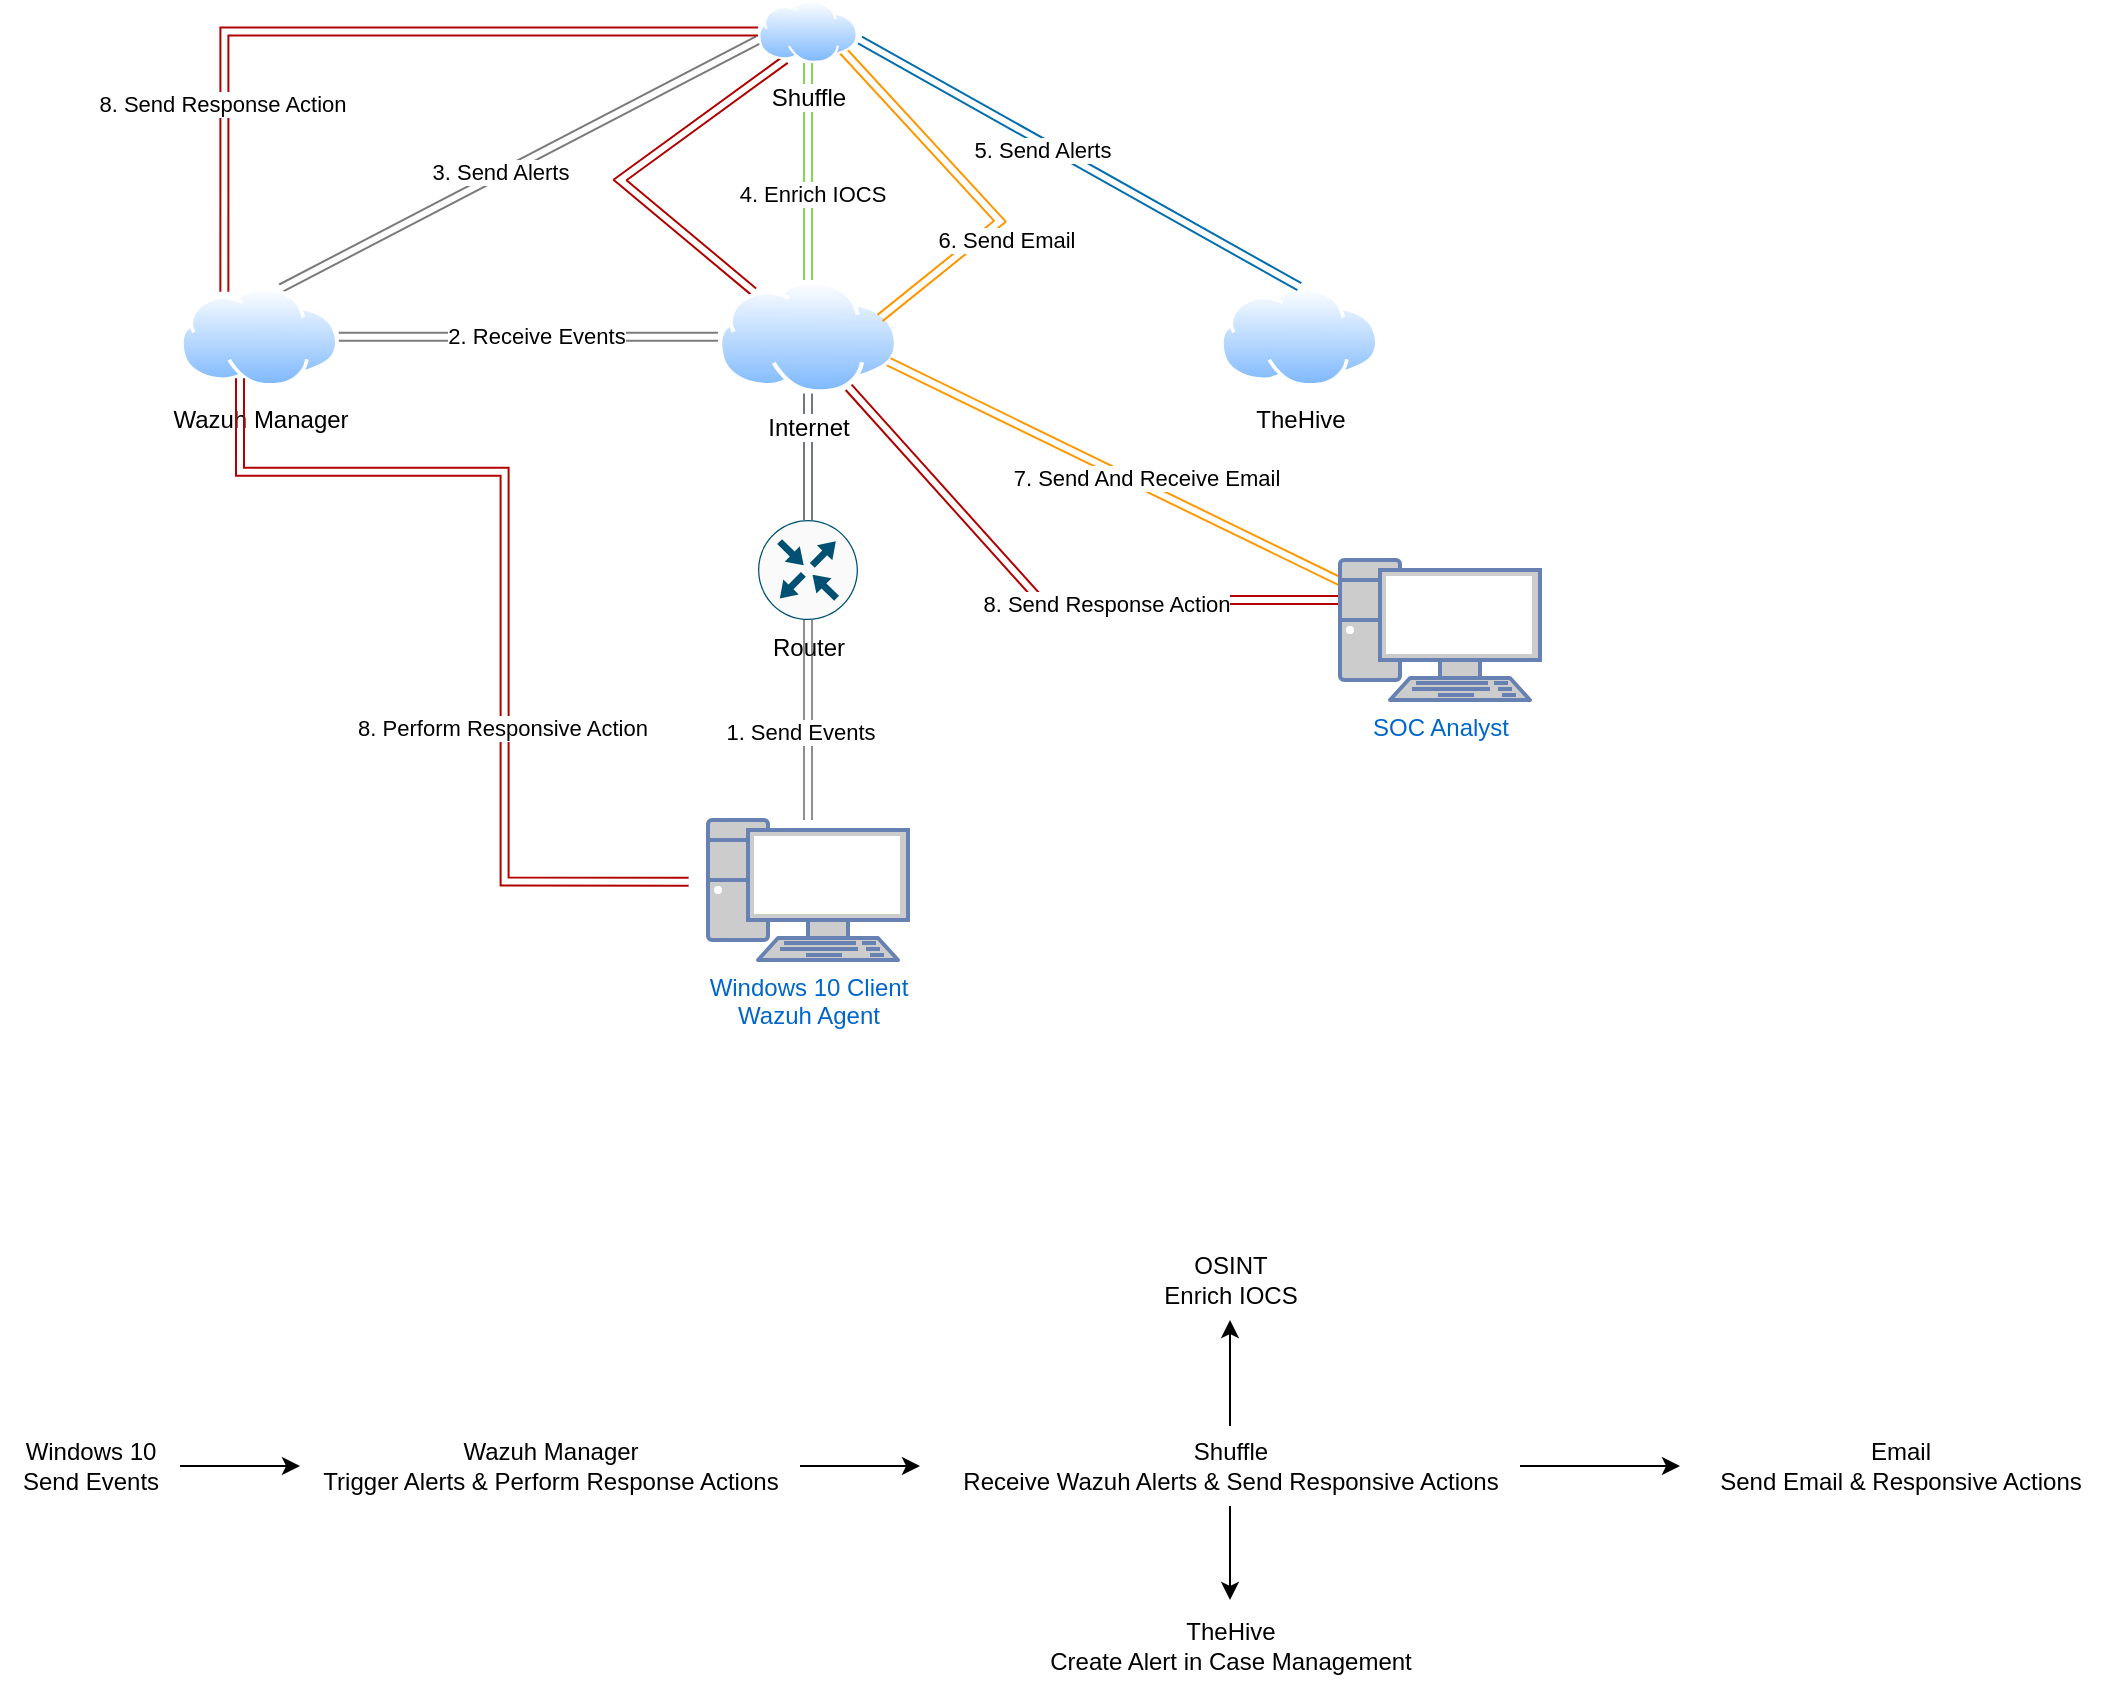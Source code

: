 <mxfile version="26.2.8">
  <diagram name="Page-1" id="g_066_nedVKF8JUPNaa8">
    <mxGraphModel dx="1044" dy="527" grid="1" gridSize="10" guides="1" tooltips="1" connect="1" arrows="1" fold="1" page="1" pageScale="1" pageWidth="827" pageHeight="1169" math="0" shadow="0">
      <root>
        <mxCell id="0" />
        <mxCell id="1" parent="0" />
        <mxCell id="AHIDOIKwN_Zopd-SzxPn-8" value="" style="rounded=0;orthogonalLoop=1;jettySize=auto;html=1;startArrow=classic;startFill=1;shape=link;fillColor=#647687;strokeColor=light-dark(#8e8f90, #a9b8c7);" edge="1" parent="1" source="AHIDOIKwN_Zopd-SzxPn-1" target="AHIDOIKwN_Zopd-SzxPn-2">
          <mxGeometry relative="1" as="geometry">
            <Array as="points" />
          </mxGeometry>
        </mxCell>
        <mxCell id="AHIDOIKwN_Zopd-SzxPn-10" value="1. Send Events" style="edgeLabel;html=1;align=center;verticalAlign=middle;resizable=0;points=[];" vertex="1" connectable="0" parent="AHIDOIKwN_Zopd-SzxPn-8">
          <mxGeometry x="-0.108" y="-2" relative="1" as="geometry">
            <mxPoint x="-6" as="offset" />
          </mxGeometry>
        </mxCell>
        <mxCell id="AHIDOIKwN_Zopd-SzxPn-1" value="Windows 10 Client&lt;div&gt;Wazuh Agent&lt;/div&gt;" style="fontColor=#0066CC;verticalAlign=top;verticalLabelPosition=bottom;labelPosition=center;align=center;html=1;outlineConnect=0;fillColor=#CCCCCC;strokeColor=#6881B3;gradientColor=none;gradientDirection=north;strokeWidth=2;shape=mxgraph.networks.pc;" vertex="1" parent="1">
          <mxGeometry x="364" y="420" width="100" height="70" as="geometry" />
        </mxCell>
        <mxCell id="AHIDOIKwN_Zopd-SzxPn-11" value="" style="edgeStyle=orthogonalEdgeStyle;rounded=0;orthogonalLoop=1;jettySize=auto;html=1;shape=link;fillColor=#647687;strokeColor=light-dark(#74787b, #a9b8c7);" edge="1" parent="1" source="AHIDOIKwN_Zopd-SzxPn-2" target="AHIDOIKwN_Zopd-SzxPn-3">
          <mxGeometry relative="1" as="geometry" />
        </mxCell>
        <mxCell id="AHIDOIKwN_Zopd-SzxPn-2" value="Router" style="sketch=0;points=[[0.5,0,0],[1,0.5,0],[0.5,1,0],[0,0.5,0],[0.145,0.145,0],[0.856,0.145,0],[0.855,0.856,0],[0.145,0.855,0]];verticalLabelPosition=bottom;html=1;verticalAlign=top;aspect=fixed;align=center;pointerEvents=1;shape=mxgraph.cisco19.rect;prIcon=router;fillColor=#FAFAFA;strokeColor=#005073;" vertex="1" parent="1">
          <mxGeometry x="389" y="270" width="50" height="50" as="geometry" />
        </mxCell>
        <mxCell id="AHIDOIKwN_Zopd-SzxPn-13" style="edgeStyle=orthogonalEdgeStyle;rounded=0;orthogonalLoop=1;jettySize=auto;html=1;entryX=1;entryY=0.5;entryDx=0;entryDy=0;shape=link;strokeColor=#7C7C7C;" edge="1" parent="1" source="AHIDOIKwN_Zopd-SzxPn-3" target="AHIDOIKwN_Zopd-SzxPn-4">
          <mxGeometry relative="1" as="geometry" />
        </mxCell>
        <mxCell id="AHIDOIKwN_Zopd-SzxPn-14" value="2. Receive Events" style="edgeLabel;html=1;align=center;verticalAlign=middle;resizable=0;points=[];" vertex="1" connectable="0" parent="AHIDOIKwN_Zopd-SzxPn-13">
          <mxGeometry x="0.203" y="-1" relative="1" as="geometry">
            <mxPoint x="23" as="offset" />
          </mxGeometry>
        </mxCell>
        <mxCell id="AHIDOIKwN_Zopd-SzxPn-29" style="rounded=0;orthogonalLoop=1;jettySize=auto;html=1;entryX=0.25;entryY=1;entryDx=0;entryDy=0;shape=link;fillColor=#e51400;strokeColor=#B20000;" edge="1" parent="1" source="AHIDOIKwN_Zopd-SzxPn-3" target="AHIDOIKwN_Zopd-SzxPn-6">
          <mxGeometry relative="1" as="geometry">
            <Array as="points">
              <mxPoint x="320" y="100" />
            </Array>
          </mxGeometry>
        </mxCell>
        <mxCell id="AHIDOIKwN_Zopd-SzxPn-3" value="Internet" style="image;aspect=fixed;perimeter=ellipsePerimeter;html=1;align=center;shadow=0;dashed=0;spacingTop=3;image=img/lib/active_directory/internet_cloud.svg;" vertex="1" parent="1">
          <mxGeometry x="369" y="150" width="90" height="56.7" as="geometry" />
        </mxCell>
        <mxCell id="AHIDOIKwN_Zopd-SzxPn-15" style="rounded=0;orthogonalLoop=1;jettySize=auto;html=1;entryX=0.25;entryY=0;entryDx=0;entryDy=0;shape=link;strokeColor=#7A7A7A;" edge="1" parent="1">
          <mxGeometry relative="1" as="geometry">
            <mxPoint x="150.51" y="154.018" as="sourcePoint" />
            <mxPoint x="388.998" y="29.995" as="targetPoint" />
          </mxGeometry>
        </mxCell>
        <mxCell id="AHIDOIKwN_Zopd-SzxPn-16" value="3. Send Alerts" style="edgeLabel;html=1;align=center;verticalAlign=middle;resizable=0;points=[];" vertex="1" connectable="0" parent="AHIDOIKwN_Zopd-SzxPn-15">
          <mxGeometry x="-0.006" y="-4" relative="1" as="geometry">
            <mxPoint x="-11" as="offset" />
          </mxGeometry>
        </mxCell>
        <mxCell id="AHIDOIKwN_Zopd-SzxPn-4" value="Wazuh Manager" style="image;aspect=fixed;perimeter=ellipsePerimeter;html=1;align=center;shadow=0;dashed=0;spacingTop=3;image=img/lib/active_directory/internet_cloud.svg;" vertex="1" parent="1">
          <mxGeometry x="100" y="153.35" width="79.37" height="50" as="geometry" />
        </mxCell>
        <mxCell id="AHIDOIKwN_Zopd-SzxPn-5" value="TheHive" style="image;aspect=fixed;perimeter=ellipsePerimeter;html=1;align=center;shadow=0;dashed=0;spacingTop=3;image=img/lib/active_directory/internet_cloud.svg;" vertex="1" parent="1">
          <mxGeometry x="620" y="153.35" width="79.37" height="50" as="geometry" />
        </mxCell>
        <mxCell id="AHIDOIKwN_Zopd-SzxPn-17" style="edgeStyle=orthogonalEdgeStyle;rounded=0;orthogonalLoop=1;jettySize=auto;html=1;exitX=0.5;exitY=1;exitDx=0;exitDy=0;entryX=0.5;entryY=0;entryDx=0;entryDy=0;shape=link;strokeColor=light-dark(#87d756, #73b14c);fillColor=#60a917;" edge="1" parent="1" source="AHIDOIKwN_Zopd-SzxPn-6" target="AHIDOIKwN_Zopd-SzxPn-3">
          <mxGeometry relative="1" as="geometry" />
        </mxCell>
        <mxCell id="AHIDOIKwN_Zopd-SzxPn-18" value="4. Enrich IOCS" style="edgeLabel;html=1;align=center;verticalAlign=middle;resizable=0;points=[];" vertex="1" connectable="0" parent="AHIDOIKwN_Zopd-SzxPn-17">
          <mxGeometry x="0.196" y="2" relative="1" as="geometry">
            <mxPoint as="offset" />
          </mxGeometry>
        </mxCell>
        <mxCell id="AHIDOIKwN_Zopd-SzxPn-19" style="rounded=0;orthogonalLoop=1;jettySize=auto;html=1;entryX=0.5;entryY=0;entryDx=0;entryDy=0;shape=link;fillColor=#1ba1e2;strokeColor=#006EAF;" edge="1" parent="1" target="AHIDOIKwN_Zopd-SzxPn-5">
          <mxGeometry relative="1" as="geometry">
            <mxPoint x="440" y="30" as="sourcePoint" />
          </mxGeometry>
        </mxCell>
        <mxCell id="AHIDOIKwN_Zopd-SzxPn-20" value="5. Send Alerts" style="edgeLabel;html=1;align=center;verticalAlign=middle;resizable=0;points=[];" vertex="1" connectable="0" parent="AHIDOIKwN_Zopd-SzxPn-19">
          <mxGeometry x="-0.162" y="-3" relative="1" as="geometry">
            <mxPoint as="offset" />
          </mxGeometry>
        </mxCell>
        <mxCell id="AHIDOIKwN_Zopd-SzxPn-22" style="rounded=0;orthogonalLoop=1;jettySize=auto;html=1;shape=link;fillColor=#f0a30a;strokeColor=#FF9600;" edge="1" parent="1">
          <mxGeometry relative="1" as="geometry">
            <mxPoint x="450" y="169" as="targetPoint" />
            <mxPoint x="426.568" y="29.995" as="sourcePoint" />
            <Array as="points">
              <mxPoint x="510" y="120.63" />
            </Array>
          </mxGeometry>
        </mxCell>
        <mxCell id="AHIDOIKwN_Zopd-SzxPn-23" value="6. Send Email" style="edgeLabel;html=1;align=center;verticalAlign=middle;resizable=0;points=[];" vertex="1" connectable="0" parent="AHIDOIKwN_Zopd-SzxPn-22">
          <mxGeometry x="0.528" y="1" relative="1" as="geometry">
            <mxPoint x="25" y="-10" as="offset" />
          </mxGeometry>
        </mxCell>
        <mxCell id="AHIDOIKwN_Zopd-SzxPn-30" style="edgeStyle=orthogonalEdgeStyle;rounded=0;orthogonalLoop=1;jettySize=auto;html=1;entryX=0.25;entryY=0;entryDx=0;entryDy=0;shape=link;fillColor=#e51400;strokeColor=#B20000;" edge="1" parent="1" source="AHIDOIKwN_Zopd-SzxPn-6" target="AHIDOIKwN_Zopd-SzxPn-4">
          <mxGeometry relative="1" as="geometry" />
        </mxCell>
        <mxCell id="AHIDOIKwN_Zopd-SzxPn-32" value="8. Send Response Action" style="edgeLabel;html=1;align=center;verticalAlign=middle;resizable=0;points=[];" vertex="1" connectable="0" parent="AHIDOIKwN_Zopd-SzxPn-30">
          <mxGeometry x="0.524" y="-1" relative="1" as="geometry">
            <mxPoint as="offset" />
          </mxGeometry>
        </mxCell>
        <mxCell id="AHIDOIKwN_Zopd-SzxPn-6" value="Shuffle" style="image;aspect=fixed;perimeter=ellipsePerimeter;html=1;align=center;shadow=0;dashed=0;spacingTop=3;image=img/lib/active_directory/internet_cloud.svg;" vertex="1" parent="1">
          <mxGeometry x="389" y="10" width="50" height="31.5" as="geometry" />
        </mxCell>
        <mxCell id="AHIDOIKwN_Zopd-SzxPn-24" style="rounded=0;orthogonalLoop=1;jettySize=auto;html=1;entryX=1;entryY=0.75;entryDx=0;entryDy=0;shape=link;fillColor=#f0a30a;strokeColor=#FF9800;" edge="1" parent="1" source="AHIDOIKwN_Zopd-SzxPn-7" target="AHIDOIKwN_Zopd-SzxPn-3">
          <mxGeometry relative="1" as="geometry" />
        </mxCell>
        <mxCell id="AHIDOIKwN_Zopd-SzxPn-25" value="7. Send And Receive Email" style="edgeLabel;html=1;align=center;verticalAlign=middle;resizable=0;points=[];" vertex="1" connectable="0" parent="AHIDOIKwN_Zopd-SzxPn-24">
          <mxGeometry x="0.166" relative="1" as="geometry">
            <mxPoint x="34" y="12" as="offset" />
          </mxGeometry>
        </mxCell>
        <mxCell id="AHIDOIKwN_Zopd-SzxPn-26" style="rounded=0;orthogonalLoop=1;jettySize=auto;html=1;entryX=0.75;entryY=1;entryDx=0;entryDy=0;shape=link;fillColor=#e51400;strokeColor=#B20000;" edge="1" parent="1" target="AHIDOIKwN_Zopd-SzxPn-3">
          <mxGeometry relative="1" as="geometry">
            <mxPoint x="694" y="310" as="sourcePoint" />
            <mxPoint x="439.002" y="200.005" as="targetPoint" />
            <Array as="points">
              <mxPoint x="530" y="310" />
            </Array>
          </mxGeometry>
        </mxCell>
        <mxCell id="AHIDOIKwN_Zopd-SzxPn-27" value="8. Send Response Action" style="edgeLabel;html=1;align=center;verticalAlign=middle;resizable=0;points=[];" vertex="1" connectable="0" parent="AHIDOIKwN_Zopd-SzxPn-26">
          <mxGeometry x="-0.145" y="2" relative="1" as="geometry">
            <mxPoint as="offset" />
          </mxGeometry>
        </mxCell>
        <mxCell id="AHIDOIKwN_Zopd-SzxPn-7" value="SOC Analyst" style="fontColor=#0066CC;verticalAlign=top;verticalLabelPosition=bottom;labelPosition=center;align=center;html=1;outlineConnect=0;fillColor=#CCCCCC;strokeColor=#6881B3;gradientColor=none;gradientDirection=north;strokeWidth=2;shape=mxgraph.networks.pc;" vertex="1" parent="1">
          <mxGeometry x="680" y="290" width="100" height="70" as="geometry" />
        </mxCell>
        <mxCell id="AHIDOIKwN_Zopd-SzxPn-33" style="edgeStyle=orthogonalEdgeStyle;rounded=0;orthogonalLoop=1;jettySize=auto;html=1;entryX=0;entryY=0.5;entryDx=0;entryDy=0;entryPerimeter=0;shape=link;fillColor=#e51400;strokeColor=#B20000;" edge="1" parent="1">
          <mxGeometry relative="1" as="geometry">
            <mxPoint x="130.005" y="199.18" as="sourcePoint" />
            <mxPoint x="354.32" y="450.83" as="targetPoint" />
            <Array as="points">
              <mxPoint x="130.32" y="245.83" />
              <mxPoint x="262.32" y="245.83" />
              <mxPoint x="262.32" y="450.83" />
            </Array>
          </mxGeometry>
        </mxCell>
        <mxCell id="AHIDOIKwN_Zopd-SzxPn-34" value="8. Perform Responsive Action" style="edgeLabel;html=1;align=center;verticalAlign=middle;resizable=0;points=[];" vertex="1" connectable="0" parent="AHIDOIKwN_Zopd-SzxPn-33">
          <mxGeometry x="0.288" y="-2" relative="1" as="geometry">
            <mxPoint as="offset" />
          </mxGeometry>
        </mxCell>
        <mxCell id="AHIDOIKwN_Zopd-SzxPn-36" style="edgeStyle=orthogonalEdgeStyle;rounded=0;orthogonalLoop=1;jettySize=auto;html=1;" edge="1" parent="1" source="AHIDOIKwN_Zopd-SzxPn-35">
          <mxGeometry relative="1" as="geometry">
            <mxPoint x="160" y="743" as="targetPoint" />
          </mxGeometry>
        </mxCell>
        <mxCell id="AHIDOIKwN_Zopd-SzxPn-35" value="Windows 10&lt;div&gt;Send Events&lt;/div&gt;" style="text;html=1;align=center;verticalAlign=middle;resizable=0;points=[];autosize=1;strokeColor=none;fillColor=none;" vertex="1" parent="1">
          <mxGeometry x="10" y="723" width="90" height="40" as="geometry" />
        </mxCell>
        <mxCell id="AHIDOIKwN_Zopd-SzxPn-38" style="edgeStyle=orthogonalEdgeStyle;rounded=0;orthogonalLoop=1;jettySize=auto;html=1;" edge="1" parent="1" source="AHIDOIKwN_Zopd-SzxPn-37">
          <mxGeometry relative="1" as="geometry">
            <mxPoint x="470" y="743" as="targetPoint" />
          </mxGeometry>
        </mxCell>
        <mxCell id="AHIDOIKwN_Zopd-SzxPn-37" value="Wazuh Manager&lt;div&gt;Trigger Alerts &amp;amp; Perform Response Actions&lt;/div&gt;" style="text;html=1;align=center;verticalAlign=middle;resizable=0;points=[];autosize=1;strokeColor=none;fillColor=none;" vertex="1" parent="1">
          <mxGeometry x="160" y="723" width="250" height="40" as="geometry" />
        </mxCell>
        <mxCell id="AHIDOIKwN_Zopd-SzxPn-40" style="edgeStyle=orthogonalEdgeStyle;rounded=0;orthogonalLoop=1;jettySize=auto;html=1;" edge="1" parent="1" source="AHIDOIKwN_Zopd-SzxPn-39">
          <mxGeometry relative="1" as="geometry">
            <mxPoint x="625" y="670" as="targetPoint" />
          </mxGeometry>
        </mxCell>
        <mxCell id="AHIDOIKwN_Zopd-SzxPn-42" style="edgeStyle=orthogonalEdgeStyle;rounded=0;orthogonalLoop=1;jettySize=auto;html=1;" edge="1" parent="1" source="AHIDOIKwN_Zopd-SzxPn-39">
          <mxGeometry relative="1" as="geometry">
            <mxPoint x="625" y="810" as="targetPoint" />
          </mxGeometry>
        </mxCell>
        <mxCell id="AHIDOIKwN_Zopd-SzxPn-44" style="edgeStyle=orthogonalEdgeStyle;rounded=0;orthogonalLoop=1;jettySize=auto;html=1;" edge="1" parent="1" source="AHIDOIKwN_Zopd-SzxPn-39">
          <mxGeometry relative="1" as="geometry">
            <mxPoint x="850" y="743" as="targetPoint" />
          </mxGeometry>
        </mxCell>
        <mxCell id="AHIDOIKwN_Zopd-SzxPn-39" value="Shuffle&lt;div&gt;Receive Wazuh Alerts &amp;amp; Send Responsive Actions&lt;/div&gt;" style="text;html=1;align=center;verticalAlign=middle;resizable=0;points=[];autosize=1;strokeColor=none;fillColor=none;" vertex="1" parent="1">
          <mxGeometry x="480" y="723" width="290" height="40" as="geometry" />
        </mxCell>
        <mxCell id="AHIDOIKwN_Zopd-SzxPn-41" value="OSINT&lt;div&gt;Enrich IOCS&lt;/div&gt;" style="text;html=1;align=center;verticalAlign=middle;resizable=0;points=[];autosize=1;strokeColor=none;fillColor=none;" vertex="1" parent="1">
          <mxGeometry x="580" y="630" width="90" height="40" as="geometry" />
        </mxCell>
        <mxCell id="AHIDOIKwN_Zopd-SzxPn-43" value="TheHive&lt;div&gt;Create Alert in Case Management&lt;/div&gt;" style="text;html=1;align=center;verticalAlign=middle;resizable=0;points=[];autosize=1;strokeColor=none;fillColor=none;" vertex="1" parent="1">
          <mxGeometry x="525" y="813" width="200" height="40" as="geometry" />
        </mxCell>
        <mxCell id="AHIDOIKwN_Zopd-SzxPn-45" value="Email&lt;div&gt;Send Email &amp;amp; Responsive Actions&lt;/div&gt;" style="text;html=1;align=center;verticalAlign=middle;resizable=0;points=[];autosize=1;strokeColor=none;fillColor=none;" vertex="1" parent="1">
          <mxGeometry x="860" y="723" width="200" height="40" as="geometry" />
        </mxCell>
      </root>
    </mxGraphModel>
  </diagram>
</mxfile>
